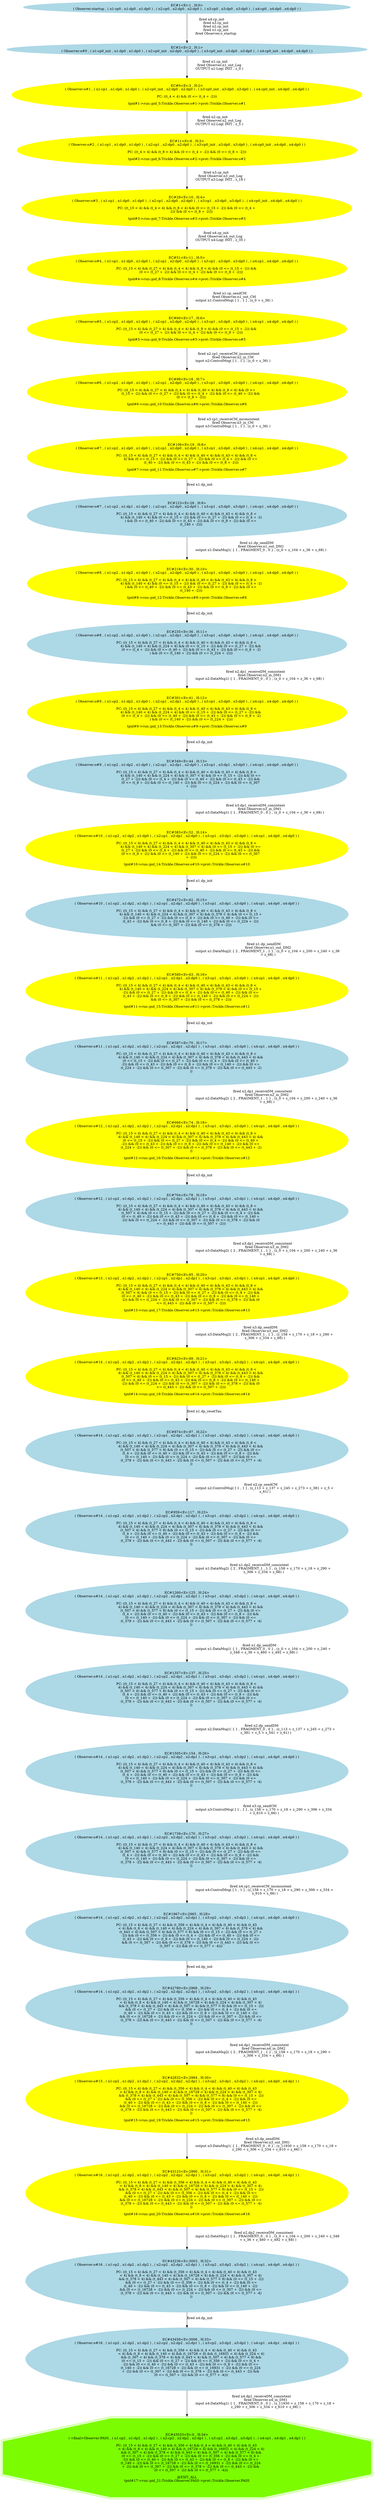 digraph fscn {
EC1 [
	label="EC#1<Ev:1 , H:0>
( Observer:startup , ( n1:cp0 , n1:dp0 , n1:dp0 ) , ( n2:cp0 , n2:dp0 , n2:dp0 ) , ( n3:cp0 , n3:dp0 , n3:dp0 ) , ( n4:cp0 , n4:dp0 , n4:dp0 ) )"
	color=lightblue
	shape=ellipse
	style=filled
]
EC1 -> EC2 [
	label="fired n4.cp_init
	fired n3.cp_init
	fired n2.cp_init
	fired n1.cp_init
	fired Observer.o_startup
	"
]
EC2 [
	label="EC#2<Ev:2 , H:1>
( Observer:o#0 , ( n1:cp0_init , n1:dp0 , n1:dp0 ) , ( n2:cp0_init , n2:dp0 , n2:dp0 ) , ( n3:cp0_init , n3:dp0 , n3:dp0 ) , ( n4:cp0_init , n4:dp0 , n4:dp0 ) )"
	color=lightblue
	shape=ellipse
	style=filled
]
EC2 -> EC6 [
	label="fired n1.cp_init
	fired Observer.n1_out_Log
	OUTPUT n1:Log( INIT , z_0 )
	"
]
EC6 [
	label="EC#6<Ev:3 , H:2>
( Observer:o#1 , ( n1:cp1 , n1:dp0 , n1:dp0 ) , ( n2:cp0_init , n2:dp0 , n2:dp0 ) , ( n3:cp0_init , n3:dp0 , n3:dp0 ) , ( n4:cp0_init , n4:dp0 , n4:dp0 ) )

PC: ((t_4 < 4) && (0 <= (t_4 + -2)))
	
tpid#1->run::pid_5:Trickle.Observer.o#1->prot::Trickle.Observer.o#1"
	color=yellow
	shape=ellipse
	style=filled
]
EC6 -> EC11 [
	label="fired n2.cp_init
	fired Observer.n2_out_Log
	OUTPUT n2:Log( INIT , z_5 )
	"
]
EC11 [
	label="EC#11<Ev:6 , H:3>
( Observer:o#2 , ( n1:cp1 , n1:dp0 , n1:dp0 ) , ( n2:cp1 , n2:dp0 , n2:dp0 ) , ( n3:cp0_init , n3:dp0 , n3:dp0 ) , ( n4:cp0_init , n4:dp0 , n4:dp0 ) )

PC: ((t_4 < 4) && (t_8 < 4) && (0 <= (t_4 + -2)) && (0 <= (t_8 + -2)))
	
tpid#2->run::pid_6:Trickle.Observer.o#2->prot::Trickle.Observer.o#2"
	color=yellow
	shape=ellipse
	style=filled
]
EC11 -> EC28 [
	label="fired n3.cp_init
	fired Observer.n3_out_Log
	OUTPUT n3:Log( INIT , z_18 )
	"
]
EC28 [
	label="EC#28<Ev:10 , H:4>
( Observer:o#3 , ( n1:cp1 , n1:dp0 , n1:dp0 ) , ( n2:cp1 , n2:dp0 , n2:dp0 ) , ( n3:cp1 , n3:dp0 , n3:dp0 ) , ( n4:cp0_init , n4:dp0 , n4:dp0 ) )

PC: ((t_15 < 4) && (t_4 < 4) && (t_8 < 4) && (0 <= (t_15 + -2)) && (0 <= (t_4 + 
	-2)) && (0 <= (t_8 + -2)))
	
tpid#3->run::pid_7:Trickle.Observer.o#3->prot::Trickle.Observer.o#3"
	color=yellow
	shape=ellipse
	style=filled
]
EC28 -> EC51 [
	label="fired n4.cp_init
	fired Observer.n4_out_Log
	OUTPUT n4:Log( INIT , z_35 )
	"
]
EC51 [
	label="EC#51<Ev:11 , H:5>
( Observer:o#4 , ( n1:cp1 , n1:dp0 , n1:dp0 ) , ( n2:cp1 , n2:dp0 , n2:dp0 ) , ( n3:cp1 , n3:dp0 , n3:dp0 ) , ( n4:cp1 , n4:dp0 , n4:dp0 ) )

PC: ((t_15 < 4) && (t_27 < 4) && (t_4 < 4) && (t_8 < 4) && (0 <= (t_15 + -2)) && 
	(0 <= (t_27 + -2)) && (0 <= (t_4 + -2)) && (0 <= (t_8 + -2)))
	
tpid#4->run::pid_8:Trickle.Observer.o#4->prot::Trickle.Observer.o#4"
	color=yellow
	shape=ellipse
	style=filled
]
EC51 -> EC60 [
	label="fired n1.cp_sendCM
	fired Observer.n1_out_CM
	output n1:ControlMsg( [ 1 , 1 ] , (z_0 + z_36) )
	"
]
EC60 [
	label="EC#60<Ev:17 , H:6>
( Observer:o#5 , ( n1:cp2 , n1:dp0 , n1:dp0 ) , ( n2:cp1 , n2:dp0 , n2:dp0 ) , ( n3:cp1 , n3:dp0 , n3:dp0 ) , ( n4:cp1 , n4:dp0 , n4:dp0 ) )

PC: ((t_15 < 4) && (t_27 < 4) && (t_4 < 4) && (t_8 < 4) && (0 <= (t_15 + -2)) && 
	(0 <= (t_27 + -2)) && (0 <= (t_4 + -2)) && (0 <= (t_8 + -2)))
	
tpid#5->run::pid_9:Trickle.Observer.o#5->prot::Trickle.Observer.o#5"
	color=yellow
	shape=ellipse
	style=filled
]
EC60 -> EC98 [
	label="fired n2.cp1_receiveCM_inconsistent
	fired Observer.n2_in_CM
	input n2:ControlMsg( [ 1 , 1 ] , (z_0 + z_36) )
	"
]
EC98 [
	label="EC#98<Ev:18 , H:7>
( Observer:o#6 , ( n1:cp2 , n1:dp0 , n1:dp0 ) , ( n2:cp1 , n2:dp0 , n2:dp0 ) , ( n3:cp1 , n3:dp0 , n3:dp0 ) , ( n4:cp1 , n4:dp0 , n4:dp0 ) )

PC: ((t_15 < 4) && (t_27 < 4) && (t_4 < 4) && (t_40 < 4) && (t_8 < 4) && (0 <= 
	(t_15 + -2)) && (0 <= (t_27 + -2)) && (0 <= (t_4 + -2)) && (0 <= (t_40 + -2)) && 
	(0 <= (t_8 + -2)))
	
tpid#6->run::pid_10:Trickle.Observer.o#6->prot::Trickle.Observer.o#6"
	color=yellow
	shape=ellipse
	style=filled
]
EC98 -> EC106 [
	label="fired n3.cp1_receiveCM_inconsistent
	fired Observer.n3_in_CM
	input n3:ControlMsg( [ 1 , 1 ] , (z_0 + z_36) )
	"
]
EC106 [
	label="EC#106<Ev:19 , H:8>
( Observer:o#7 , ( n1:cp2 , n1:dp0 , n1:dp0 ) , ( n2:cp1 , n2:dp0 , n2:dp0 ) , ( n3:cp1 , n3:dp0 , n3:dp0 ) , ( n4:cp1 , n4:dp0 , n4:dp0 ) )

PC: ((t_15 < 4) && (t_27 < 4) && (t_4 < 4) && (t_40 < 4) && (t_43 < 4) && (t_8 < 
	4) && (0 <= (t_15 + -2)) && (0 <= (t_27 + -2)) && (0 <= (t_4 + -2)) && (0 <= 
	(t_40 + -2)) && (0 <= (t_43 + -2)) && (0 <= (t_8 + -2)))
	
tpid#7->run::pid_11:Trickle.Observer.o#7->prot::Trickle.Observer.o#7"
	color=yellow
	shape=ellipse
	style=filled
]
EC106 -> EC123 [
	label="fired n1.dp_init
	"
]
EC123 [
	label="EC#123<Ev:28 , H:9>
( Observer:o#7 , ( n1:cp2 , n1:dp1 , n1:dp0 ) , ( n2:cp1 , n2:dp0 , n2:dp0 ) , ( n3:cp1 , n3:dp0 , n3:dp0 ) , ( n4:cp1 , n4:dp0 , n4:dp0 ) )

PC: ((t_15 < 4) && (t_27 < 4) && (t_4 < 4) && (t_40 < 4) && (t_43 < 4) && (t_8 < 
	4) && (t_140 < 4) && (0 <= (t_15 + -2)) && (0 <= (t_27 + -2)) && (0 <= (t_4 + -2)
	) && (0 <= (t_40 + -2)) && (0 <= (t_43 + -2)) && (0 <= (t_8 + -2)) && (0 <= 
	(t_140 + -2)))
	"
	color=lightblue
	shape=ellipse
	style=filled
]
EC123 -> EC218 [
	label="fired n1.dp_sendDM
	fired Observer.n1_out_DM1
	output n1:DataMsg1( { 1 , FRAGMENT_0 , 0 } , (z_0 + z_104 + z_36 + z_68) )
	"
]
EC218 [
	label="EC#218<Ev:30 , H:10>
( Observer:o#8 , ( n1:cp2 , n1:dp2 , n1:dp0 ) , ( n2:cp1 , n2:dp0 , n2:dp0 ) , ( n3:cp1 , n3:dp0 , n3:dp0 ) , ( n4:cp1 , n4:dp0 , n4:dp0 ) )

PC: ((t_15 < 4) && (t_27 < 4) && (t_4 < 4) && (t_40 < 4) && (t_43 < 4) && (t_8 < 
	4) && (t_140 < 4) && (0 <= (t_15 + -2)) && (0 <= (t_27 + -2)) && (0 <= (t_4 + -2)
	) && (0 <= (t_40 + -2)) && (0 <= (t_43 + -2)) && (0 <= (t_8 + -2)) && (0 <= 
	(t_140 + -2)))
	
tpid#8->run::pid_12:Trickle.Observer.o#8->prot::Trickle.Observer.o#8"
	color=yellow
	shape=ellipse
	style=filled
]
EC218 -> EC235 [
	label="fired n2.dp_init
	"
]
EC235 [
	label="EC#235<Ev:36 , H:11>
( Observer:o#8 , ( n1:cp2 , n1:dp2 , n1:dp0 ) , ( n2:cp1 , n2:dp1 , n2:dp0 ) , ( n3:cp1 , n3:dp0 , n3:dp0 ) , ( n4:cp1 , n4:dp0 , n4:dp0 ) )

PC: ((t_15 < 4) && (t_27 < 4) && (t_4 < 4) && (t_40 < 4) && (t_43 < 4) && (t_8 < 
	4) && (t_140 < 4) && (t_224 < 4) && (0 <= (t_15 + -2)) && (0 <= (t_27 + -2)) && 
	(0 <= (t_4 + -2)) && (0 <= (t_40 + -2)) && (0 <= (t_43 + -2)) && (0 <= (t_8 + -2)
	) && (0 <= (t_140 + -2)) && (0 <= (t_224 + -2)))
	"
	color=lightblue
	shape=ellipse
	style=filled
]
EC235 -> EC301 [
	label="fired n2.dp1_receiveDM_consistent
	fired Observer.n2_in_DM1
	input n2:DataMsg1( { 1 , FRAGMENT_0 , 0 } , (z_0 + z_104 + z_36 + z_68) )
	"
]
EC301 [
	label="EC#301<Ev:41 , H:12>
( Observer:o#9 , ( n1:cp2 , n1:dp2 , n1:dp0 ) , ( n2:cp1 , n2:dp1 , n2:dp0 ) , ( n3:cp1 , n3:dp0 , n3:dp0 ) , ( n4:cp1 , n4:dp0 , n4:dp0 ) )

PC: ((t_15 < 4) && (t_27 < 4) && (t_4 < 4) && (t_40 < 4) && (t_43 < 4) && (t_8 < 
	4) && (t_140 < 4) && (t_224 < 4) && (0 <= (t_15 + -2)) && (0 <= (t_27 + -2)) && 
	(0 <= (t_4 + -2)) && (0 <= (t_40 + -2)) && (0 <= (t_43 + -2)) && (0 <= (t_8 + -2)
	) && (0 <= (t_140 + -2)) && (0 <= (t_224 + -2)))
	
tpid#9->run::pid_13:Trickle.Observer.o#9->prot::Trickle.Observer.o#9"
	color=yellow
	shape=ellipse
	style=filled
]
EC301 -> EC349 [
	label="fired n3.dp_init
	"
]
EC349 [
	label="EC#349<Ev:44 , H:13>
( Observer:o#9 , ( n1:cp2 , n1:dp2 , n1:dp0 ) , ( n2:cp1 , n2:dp1 , n2:dp0 ) , ( n3:cp1 , n3:dp1 , n3:dp0 ) , ( n4:cp1 , n4:dp0 , n4:dp0 ) )

PC: ((t_15 < 4) && (t_27 < 4) && (t_4 < 4) && (t_40 < 4) && (t_43 < 4) && (t_8 < 
	4) && (t_140 < 4) && (t_224 < 4) && (t_307 < 4) && (0 <= (t_15 + -2)) && (0 <= 
	(t_27 + -2)) && (0 <= (t_4 + -2)) && (0 <= (t_40 + -2)) && (0 <= (t_43 + -2)) && 
	(0 <= (t_8 + -2)) && (0 <= (t_140 + -2)) && (0 <= (t_224 + -2)) && (0 <= (t_307 
	+ -2)))
	"
	color=lightblue
	shape=ellipse
	style=filled
]
EC349 -> EC383 [
	label="fired n3.dp1_receiveDM_consistent
	fired Observer.n3_in_DM1
	input n3:DataMsg1( { 1 , FRAGMENT_0 , 0 } , (z_0 + z_104 + z_36 + z_68) )
	"
]
EC383 [
	label="EC#383<Ev:52 , H:14>
( Observer:o#10 , ( n1:cp2 , n1:dp2 , n1:dp0 ) , ( n2:cp1 , n2:dp1 , n2:dp0 ) , ( n3:cp1 , n3:dp1 , n3:dp0 ) , ( n4:cp1 , n4:dp0 , n4:dp0 ) )

PC: ((t_15 < 4) && (t_27 < 4) && (t_4 < 4) && (t_40 < 4) && (t_43 < 4) && (t_8 < 
	4) && (t_140 < 4) && (t_224 < 4) && (t_307 < 4) && (0 <= (t_15 + -2)) && (0 <= 
	(t_27 + -2)) && (0 <= (t_4 + -2)) && (0 <= (t_40 + -2)) && (0 <= (t_43 + -2)) && 
	(0 <= (t_8 + -2)) && (0 <= (t_140 + -2)) && (0 <= (t_224 + -2)) && (0 <= (t_307 
	+ -2)))
	
tpid#10->run::pid_14:Trickle.Observer.o#10->prot::Trickle.Observer.o#10"
	color=yellow
	shape=ellipse
	style=filled
]
EC383 -> EC472 [
	label="fired n1.dp_init
	"
]
EC472 [
	label="EC#472<Ev:62 , H:15>
( Observer:o#10 , ( n1:cp2 , n1:dp2 , n1:dp1 ) , ( n2:cp1 , n2:dp1 , n2:dp0 ) , ( n3:cp1 , n3:dp1 , n3:dp0 ) , ( n4:cp1 , n4:dp0 , n4:dp0 ) )

PC: ((t_15 < 4) && (t_27 < 4) && (t_4 < 4) && (t_40 < 4) && (t_43 < 4) && (t_8 < 
	4) && (t_140 < 4) && (t_224 < 4) && (t_307 < 4) && (t_378 < 4) && (0 <= (t_15 + 
	-2)) && (0 <= (t_27 + -2)) && (0 <= (t_4 + -2)) && (0 <= (t_40 + -2)) && (0 <= 
	(t_43 + -2)) && (0 <= (t_8 + -2)) && (0 <= (t_140 + -2)) && (0 <= (t_224 + -2)) 
	&& (0 <= (t_307 + -2)) && (0 <= (t_378 + -2)))
	"
	color=lightblue
	shape=ellipse
	style=filled
]
EC472 -> EC580 [
	label="fired n1.dp_sendDM
	fired Observer.n1_out_DM2
	output n1:DataMsg2( { 2 , FRAGMENT_1 , 1 } , (z_0 + z_104 + z_200 + z_240 + z_36 
	+ z_68) )
	"
]
EC580 [
	label="EC#580<Ev:63 , H:16>
( Observer:o#11 , ( n1:cp2 , n1:dp2 , n1:dp2 ) , ( n2:cp1 , n2:dp1 , n2:dp0 ) , ( n3:cp1 , n3:dp1 , n3:dp0 ) , ( n4:cp1 , n4:dp0 , n4:dp0 ) )

PC: ((t_15 < 4) && (t_27 < 4) && (t_4 < 4) && (t_40 < 4) && (t_43 < 4) && (t_8 < 
	4) && (t_140 < 4) && (t_224 < 4) && (t_307 < 4) && (t_378 < 4) && (0 <= (t_15 + 
	-2)) && (0 <= (t_27 + -2)) && (0 <= (t_4 + -2)) && (0 <= (t_40 + -2)) && (0 <= 
	(t_43 + -2)) && (0 <= (t_8 + -2)) && (0 <= (t_140 + -2)) && (0 <= (t_224 + -2)) 
	&& (0 <= (t_307 + -2)) && (0 <= (t_378 + -2)))
	
tpid#11->run::pid_15:Trickle.Observer.o#11->prot::Trickle.Observer.o#11"
	color=yellow
	shape=ellipse
	style=filled
]
EC580 -> EC587 [
	label="fired n2.dp_init
	"
]
EC587 [
	label="EC#587<Ev:70 , H:17>
( Observer:o#11 , ( n1:cp2 , n1:dp2 , n1:dp2 ) , ( n2:cp1 , n2:dp1 , n2:dp1 ) , ( n3:cp1 , n3:dp1 , n3:dp0 ) , ( n4:cp1 , n4:dp0 , n4:dp0 ) )

PC: ((t_15 < 4) && (t_27 < 4) && (t_4 < 4) && (t_40 < 4) && (t_43 < 4) && (t_8 < 
	4) && (t_140 < 4) && (t_224 < 4) && (t_307 < 4) && (t_378 < 4) && (t_443 < 4) && 
	(0 <= (t_15 + -2)) && (0 <= (t_27 + -2)) && (0 <= (t_4 + -2)) && (0 <= (t_40 + 
	-2)) && (0 <= (t_43 + -2)) && (0 <= (t_8 + -2)) && (0 <= (t_140 + -2)) && (0 <= 
	(t_224 + -2)) && (0 <= (t_307 + -2)) && (0 <= (t_378 + -2)) && (0 <= (t_443 + -2)
	))
	"
	color=lightblue
	shape=ellipse
	style=filled
]
EC587 -> EC666 [
	label="fired n2.dp1_receiveDM_consistent
	fired Observer.n2_in_DM2
	input n2:DataMsg2( { 2 , FRAGMENT_1 , 1 } , (z_0 + z_104 + z_200 + z_240 + z_36 
	+ z_68) )
	"
]
EC666 [
	label="EC#666<Ev:74 , H:18>
( Observer:o#12 , ( n1:cp2 , n1:dp2 , n1:dp2 ) , ( n2:cp1 , n2:dp1 , n2:dp1 ) , ( n3:cp1 , n3:dp1 , n3:dp0 ) , ( n4:cp1 , n4:dp0 , n4:dp0 ) )

PC: ((t_15 < 4) && (t_27 < 4) && (t_4 < 4) && (t_40 < 4) && (t_43 < 4) && (t_8 < 
	4) && (t_140 < 4) && (t_224 < 4) && (t_307 < 4) && (t_378 < 4) && (t_443 < 4) && 
	(0 <= (t_15 + -2)) && (0 <= (t_27 + -2)) && (0 <= (t_4 + -2)) && (0 <= (t_40 + 
	-2)) && (0 <= (t_43 + -2)) && (0 <= (t_8 + -2)) && (0 <= (t_140 + -2)) && (0 <= 
	(t_224 + -2)) && (0 <= (t_307 + -2)) && (0 <= (t_378 + -2)) && (0 <= (t_443 + -2)
	))
	
tpid#12->run::pid_16:Trickle.Observer.o#12->prot::Trickle.Observer.o#12"
	color=yellow
	shape=ellipse
	style=filled
]
EC666 -> EC704 [
	label="fired n3.dp_init
	"
]
EC704 [
	label="EC#704<Ev:78 , H:19>
( Observer:o#12 , ( n1:cp2 , n1:dp2 , n1:dp2 ) , ( n2:cp1 , n2:dp1 , n2:dp1 ) , ( n3:cp1 , n3:dp1 , n3:dp1 ) , ( n4:cp1 , n4:dp0 , n4:dp0 ) )

PC: ((t_15 < 4) && (t_27 < 4) && (t_4 < 4) && (t_40 < 4) && (t_43 < 4) && (t_8 < 
	4) && (t_140 < 4) && (t_224 < 4) && (t_307 < 4) && (t_378 < 4) && (t_443 < 4) && 
	(t_507 < 4) && (0 <= (t_15 + -2)) && (0 <= (t_27 + -2)) && (0 <= (t_4 + -2)) && 
	(0 <= (t_40 + -2)) && (0 <= (t_43 + -2)) && (0 <= (t_8 + -2)) && (0 <= (t_140 + 
	-2)) && (0 <= (t_224 + -2)) && (0 <= (t_307 + -2)) && (0 <= (t_378 + -2)) && (0 
	<= (t_443 + -2)) && (0 <= (t_507 + -2)))
	"
	color=lightblue
	shape=ellipse
	style=filled
]
EC704 -> EC750 [
	label="fired n3.dp1_receiveDM_consistent
	fired Observer.n3_in_DM2
	input n3:DataMsg2( { 2 , FRAGMENT_1 , 1 } , (z_0 + z_104 + z_200 + z_240 + z_36 
	+ z_68) )
	"
]
EC750 [
	label="EC#750<Ev:85 , H:20>
( Observer:o#13 , ( n1:cp2 , n1:dp2 , n1:dp2 ) , ( n2:cp1 , n2:dp1 , n2:dp1 ) , ( n3:cp1 , n3:dp1 , n3:dp1 ) , ( n4:cp1 , n4:dp0 , n4:dp0 ) )

PC: ((t_15 < 4) && (t_27 < 4) && (t_4 < 4) && (t_40 < 4) && (t_43 < 4) && (t_8 < 
	4) && (t_140 < 4) && (t_224 < 4) && (t_307 < 4) && (t_378 < 4) && (t_443 < 4) && 
	(t_507 < 4) && (0 <= (t_15 + -2)) && (0 <= (t_27 + -2)) && (0 <= (t_4 + -2)) && 
	(0 <= (t_40 + -2)) && (0 <= (t_43 + -2)) && (0 <= (t_8 + -2)) && (0 <= (t_140 + 
	-2)) && (0 <= (t_224 + -2)) && (0 <= (t_307 + -2)) && (0 <= (t_378 + -2)) && (0 
	<= (t_443 + -2)) && (0 <= (t_507 + -2)))
	
tpid#13->run::pid_17:Trickle.Observer.o#13->prot::Trickle.Observer.o#13"
	color=yellow
	shape=ellipse
	style=filled
]
EC750 -> EC823 [
	label="fired n3.dp_sendDM
	fired Observer.n3_out_DM2
	output n3:DataMsg2( { 2 , FRAGMENT_1 , 1 } , (z_158 + z_170 + z_18 + z_290 + 
	z_306 + z_334 + z_66) )
	"
]
EC823 [
	label="EC#823<Ev:89 , H:21>
( Observer:o#14 , ( n1:cp2 , n1:dp2 , n1:dp2 ) , ( n2:cp1 , n2:dp1 , n2:dp1 ) , ( n3:cp1 , n3:dp1 , n3:dp2 ) , ( n4:cp1 , n4:dp0 , n4:dp0 ) )

PC: ((t_15 < 4) && (t_27 < 4) && (t_4 < 4) && (t_40 < 4) && (t_43 < 4) && (t_8 < 
	4) && (t_140 < 4) && (t_224 < 4) && (t_307 < 4) && (t_378 < 4) && (t_443 < 4) && 
	(t_507 < 4) && (0 <= (t_15 + -2)) && (0 <= (t_27 + -2)) && (0 <= (t_4 + -2)) && 
	(0 <= (t_40 + -2)) && (0 <= (t_43 + -2)) && (0 <= (t_8 + -2)) && (0 <= (t_140 + 
	-2)) && (0 <= (t_224 + -2)) && (0 <= (t_307 + -2)) && (0 <= (t_378 + -2)) && (0 
	<= (t_443 + -2)) && (0 <= (t_507 + -2)))
	
tpid#14->run::pid_18:Trickle.Observer.o#14->prot::Trickle.Observer.o#14"
	color=yellow
	shape=ellipse
	style=filled
]
EC823 -> EC874 [
	label="fired n1.dp_resetTau
	"
]
EC874 [
	label="EC#874<Ev:97 , H:22>
( Observer:o#14 , ( n1:cp2 , n1:dp1 , n1:dp2 ) , ( n2:cp1 , n2:dp1 , n2:dp1 ) , ( n3:cp1 , n3:dp1 , n3:dp2 ) , ( n4:cp1 , n4:dp0 , n4:dp0 ) )

PC: ((t_15 < 4) && (t_27 < 4) && (t_4 < 4) && (t_40 < 4) && (t_43 < 4) && (t_8 < 
	4) && (t_140 < 4) && (t_224 < 4) && (t_307 < 4) && (t_378 < 4) && (t_443 < 4) && 
	(t_507 < 4) && (t_577 < 8) && (0 <= (t_15 + -2)) && (0 <= (t_27 + -2)) && (0 <= 
	(t_4 + -2)) && (0 <= (t_40 + -2)) && (0 <= (t_43 + -2)) && (0 <= (t_8 + -2)) && 
	(0 <= (t_140 + -2)) && (0 <= (t_224 + -2)) && (0 <= (t_307 + -2)) && (0 <= 
	(t_378 + -2)) && (0 <= (t_443 + -2)) && (0 <= (t_507 + -2)) && (0 <= (t_577 + -4)
	))
	"
	color=lightblue
	shape=ellipse
	style=filled
]
EC874 -> EC959 [
	label="fired n2.cp_sendCM
	output n2:ControlMsg( [ 1 , 1 ] , (z_113 + z_137 + z_245 + z_273 + z_381 + z_5 + 
	z_61) )
	"
]
EC959 [
	label="EC#959<Ev:117 , H:23>
( Observer:o#14 , ( n1:cp2 , n1:dp1 , n1:dp2 ) , ( n2:cp2 , n2:dp1 , n2:dp1 ) , ( n3:cp1 , n3:dp1 , n3:dp2 ) , ( n4:cp1 , n4:dp0 , n4:dp0 ) )

PC: ((t_15 < 4) && (t_27 < 4) && (t_4 < 4) && (t_40 < 4) && (t_43 < 4) && (t_8 < 
	4) && (t_140 < 4) && (t_224 < 4) && (t_307 < 4) && (t_378 < 4) && (t_443 < 4) && 
	(t_507 < 4) && (t_577 < 8) && (0 <= (t_15 + -2)) && (0 <= (t_27 + -2)) && (0 <= 
	(t_4 + -2)) && (0 <= (t_40 + -2)) && (0 <= (t_43 + -2)) && (0 <= (t_8 + -2)) && 
	(0 <= (t_140 + -2)) && (0 <= (t_224 + -2)) && (0 <= (t_307 + -2)) && (0 <= 
	(t_378 + -2)) && (0 <= (t_443 + -2)) && (0 <= (t_507 + -2)) && (0 <= (t_577 + -4)
	))
	"
	color=lightblue
	shape=ellipse
	style=filled
]
EC959 -> EC1260 [
	label="fired n1.dp2_receiveDM_consistent
	input n1:DataMsg2( { 2 , FRAGMENT_1 , 1 } , (z_158 + z_170 + z_18 + z_290 + 
	z_306 + z_334 + z_66) )
	"
]
EC1260 [
	label="EC#1260<Ev:125 , H:24>
( Observer:o#14 , ( n1:cp2 , n1:dp1 , n1:dp2 ) , ( n2:cp2 , n2:dp1 , n2:dp1 ) , ( n3:cp1 , n3:dp1 , n3:dp2 ) , ( n4:cp1 , n4:dp0 , n4:dp0 ) )

PC: ((t_15 < 4) && (t_27 < 4) && (t_4 < 4) && (t_40 < 4) && (t_43 < 4) && (t_8 < 
	4) && (t_140 < 4) && (t_224 < 4) && (t_307 < 4) && (t_378 < 4) && (t_443 < 4) && 
	(t_507 < 4) && (t_577 < 8) && (0 <= (t_15 + -2)) && (0 <= (t_27 + -2)) && (0 <= 
	(t_4 + -2)) && (0 <= (t_40 + -2)) && (0 <= (t_43 + -2)) && (0 <= (t_8 + -2)) && 
	(0 <= (t_140 + -2)) && (0 <= (t_224 + -2)) && (0 <= (t_307 + -2)) && (0 <= 
	(t_378 + -2)) && (0 <= (t_443 + -2)) && (0 <= (t_507 + -2)) && (0 <= (t_577 + -4)
	))
	"
	color=lightblue
	shape=ellipse
	style=filled
]
EC1260 -> EC1357 [
	label="fired n1.dp_sendDM
	output n1:DataMsg1( { 1 , FRAGMENT_0 , 0 } , (z_0 + z_104 + z_200 + z_240 + 
	z_348 + z_36 + z_460 + z_492 + z_68) )
	"
]
EC1357 [
	label="EC#1357<Ev:137 , H:25>
( Observer:o#14 , ( n1:cp2 , n1:dp2 , n1:dp2 ) , ( n2:cp2 , n2:dp1 , n2:dp1 ) , ( n3:cp1 , n3:dp1 , n3:dp2 ) , ( n4:cp1 , n4:dp0 , n4:dp0 ) )

PC: ((t_15 < 4) && (t_27 < 4) && (t_4 < 4) && (t_40 < 4) && (t_43 < 4) && (t_8 < 
	4) && (t_140 < 4) && (t_224 < 4) && (t_307 < 4) && (t_378 < 4) && (t_443 < 4) && 
	(t_507 < 4) && (t_577 < 8) && (0 <= (t_15 + -2)) && (0 <= (t_27 + -2)) && (0 <= 
	(t_4 + -2)) && (0 <= (t_40 + -2)) && (0 <= (t_43 + -2)) && (0 <= (t_8 + -2)) && 
	(0 <= (t_140 + -2)) && (0 <= (t_224 + -2)) && (0 <= (t_307 + -2)) && (0 <= 
	(t_378 + -2)) && (0 <= (t_443 + -2)) && (0 <= (t_507 + -2)) && (0 <= (t_577 + -4)
	))
	"
	color=lightblue
	shape=ellipse
	style=filled
]
EC1357 -> EC1505 [
	label="fired n2.dp_sendDM
	output n2:DataMsg1( { 1 , FRAGMENT_0 , 0 } , (z_113 + z_137 + z_245 + z_273 + 
	z_381 + z_5 + z_541 + z_61) )
	"
]
EC1505 [
	label="EC#1505<Ev:154 , H:26>
( Observer:o#14 , ( n1:cp2 , n1:dp2 , n1:dp2 ) , ( n2:cp2 , n2:dp2 , n2:dp1 ) , ( n3:cp1 , n3:dp1 , n3:dp2 ) , ( n4:cp1 , n4:dp0 , n4:dp0 ) )

PC: ((t_15 < 4) && (t_27 < 4) && (t_4 < 4) && (t_40 < 4) && (t_43 < 4) && (t_8 < 
	4) && (t_140 < 4) && (t_224 < 4) && (t_307 < 4) && (t_378 < 4) && (t_443 < 4) && 
	(t_507 < 4) && (t_577 < 8) && (0 <= (t_15 + -2)) && (0 <= (t_27 + -2)) && (0 <= 
	(t_4 + -2)) && (0 <= (t_40 + -2)) && (0 <= (t_43 + -2)) && (0 <= (t_8 + -2)) && 
	(0 <= (t_140 + -2)) && (0 <= (t_224 + -2)) && (0 <= (t_307 + -2)) && (0 <= 
	(t_378 + -2)) && (0 <= (t_443 + -2)) && (0 <= (t_507 + -2)) && (0 <= (t_577 + -4)
	))
	"
	color=lightblue
	shape=ellipse
	style=filled
]
EC1505 -> EC1739 [
	label="fired n3.cp_sendCM
	output n3:ControlMsg( [ 1 , 1 ] , (z_158 + z_170 + z_18 + z_290 + z_306 + z_334 
	+ z_610 + z_66) )
	"
]
EC1739 [
	label="EC#1739<Ev:170 , H:27>
( Observer:o#14 , ( n1:cp2 , n1:dp2 , n1:dp2 ) , ( n2:cp2 , n2:dp2 , n2:dp1 ) , ( n3:cp2 , n3:dp1 , n3:dp2 ) , ( n4:cp1 , n4:dp0 , n4:dp0 ) )

PC: ((t_15 < 4) && (t_27 < 4) && (t_4 < 4) && (t_40 < 4) && (t_43 < 4) && (t_8 < 
	4) && (t_140 < 4) && (t_224 < 4) && (t_307 < 4) && (t_378 < 4) && (t_443 < 4) && 
	(t_507 < 4) && (t_577 < 8) && (0 <= (t_15 + -2)) && (0 <= (t_27 + -2)) && (0 <= 
	(t_4 + -2)) && (0 <= (t_40 + -2)) && (0 <= (t_43 + -2)) && (0 <= (t_8 + -2)) && 
	(0 <= (t_140 + -2)) && (0 <= (t_224 + -2)) && (0 <= (t_307 + -2)) && (0 <= 
	(t_378 + -2)) && (0 <= (t_443 + -2)) && (0 <= (t_507 + -2)) && (0 <= (t_577 + -4)
	))
	"
	color=lightblue
	shape=ellipse
	style=filled
]
EC1739 -> EC1967 [
	label="fired n4.cp1_receiveCM_inconsistent
	input n4:ControlMsg( [ 1 , 1 ] , (z_158 + z_170 + z_18 + z_290 + z_306 + z_334 + 
	z_610 + z_66) )
	"
]
EC1967 [
	label="EC#1967<Ev:2965 , H:28>
( Observer:o#14 , ( n1:cp2 , n1:dp2 , n1:dp2 ) , ( n2:cp2 , n2:dp2 , n2:dp1 ) , ( n3:cp2 , n3:dp1 , n3:dp2 ) , ( n4:cp1 , n4:dp0 , n4:dp0 ) )

PC: ((t_15 < 4) && (t_27 < 4) && (t_356 < 4) && (t_4 < 4) && (t_40 < 4) && (t_43 
	< 4) && (t_8 < 4) && (t_140 < 4) && (t_224 < 4) && (t_307 < 4) && (t_378 < 4) && 
	(t_443 < 4) && (t_507 < 4) && (t_577 < 8) && (0 <= (t_15 + -2)) && (0 <= (t_27 + 
	-2)) && (0 <= (t_356 + -2)) && (0 <= (t_4 + -2)) && (0 <= (t_40 + -2)) && (0 <= 
	(t_43 + -2)) && (0 <= (t_8 + -2)) && (0 <= (t_140 + -2)) && (0 <= (t_224 + -2)) 
	&& (0 <= (t_307 + -2)) && (0 <= (t_378 + -2)) && (0 <= (t_443 + -2)) && (0 <= 
	(t_507 + -2)) && (0 <= (t_577 + -4)))
	"
	color=lightblue
	shape=ellipse
	style=filled
]
EC1967 -> EC42780 [
	label="fired n4.dp_init
	"
]
EC42780 [
	label="EC#42780<Ev:2968 , H:29>
( Observer:o#14 , ( n1:cp2 , n1:dp2 , n1:dp2 ) , ( n2:cp2 , n2:dp2 , n2:dp1 ) , ( n3:cp2 , n3:dp1 , n3:dp2 ) , ( n4:cp1 , n4:dp0 , n4:dp1 ) )

PC: ((t_15 < 4) && (t_27 < 4) && (t_356 < 4) && (t_4 < 4) && (t_40 < 4) && (t_43 
	< 4) && (t_8 < 4) && (t_140 < 4) && (t_16728 < 4) && (t_224 < 4) && (t_307 < 4) 
	&& (t_378 < 4) && (t_443 < 4) && (t_507 < 4) && (t_577 < 8) && (0 <= (t_15 + -2))
	 && (0 <= (t_27 + -2)) && (0 <= (t_356 + -2)) && (0 <= (t_4 + -2)) && (0 <= 
	(t_40 + -2)) && (0 <= (t_43 + -2)) && (0 <= (t_8 + -2)) && (0 <= (t_140 + -2)) 
	&& (0 <= (t_16728 + -2)) && (0 <= (t_224 + -2)) && (0 <= (t_307 + -2)) && (0 <= 
	(t_378 + -2)) && (0 <= (t_443 + -2)) && (0 <= (t_507 + -2)) && (0 <= (t_577 + -4)
	))
	"
	color=lightblue
	shape=ellipse
	style=filled
]
EC42780 -> EC42832 [
	label="fired n4.dp1_receiveDM_consistent
	fired Observer.n4_in_DM2
	input n4:DataMsg2( { 2 , FRAGMENT_1 , 1 } , (z_158 + z_170 + z_18 + z_290 + 
	z_306 + z_334 + z_66) )
	"
]
EC42832 [
	label="EC#42832<Ev:2984 , H:30>
( Observer:o#15 , ( n1:cp2 , n1:dp2 , n1:dp2 ) , ( n2:cp2 , n2:dp2 , n2:dp1 ) , ( n3:cp2 , n3:dp1 , n3:dp2 ) , ( n4:cp1 , n4:dp0 , n4:dp1 ) )

PC: ((t_15 < 4) && (t_27 < 4) && (t_356 < 4) && (t_4 < 4) && (t_40 < 4) && (t_43 
	< 4) && (t_8 < 4) && (t_140 < 4) && (t_16728 < 4) && (t_224 < 4) && (t_307 < 4) 
	&& (t_378 < 4) && (t_443 < 4) && (t_507 < 4) && (t_577 < 8) && (0 <= (t_15 + -2))
	 && (0 <= (t_27 + -2)) && (0 <= (t_356 + -2)) && (0 <= (t_4 + -2)) && (0 <= 
	(t_40 + -2)) && (0 <= (t_43 + -2)) && (0 <= (t_8 + -2)) && (0 <= (t_140 + -2)) 
	&& (0 <= (t_16728 + -2)) && (0 <= (t_224 + -2)) && (0 <= (t_307 + -2)) && (0 <= 
	(t_378 + -2)) && (0 <= (t_443 + -2)) && (0 <= (t_507 + -2)) && (0 <= (t_577 + -4)
	))
	
tpid#15->run::pid_19:Trickle.Observer.o#15->prot::Trickle.Observer.o#15"
	color=yellow
	shape=ellipse
	style=filled
]
EC42832 -> EC43123 [
	label="fired n3.dp_sendDM
	fired Observer.n3_out_DM1
	output n3:DataMsg1( { 1 , FRAGMENT_0 , 0 } , (z_11930 + z_158 + z_170 + z_18 + 
	z_290 + z_306 + z_334 + z_610 + z_66) )
	"
]
EC43123 [
	label="EC#43123<Ev:2990 , H:31>
( Observer:o#16 , ( n1:cp2 , n1:dp2 , n1:dp2 ) , ( n2:cp2 , n2:dp2 , n2:dp1 ) , ( n3:cp2 , n3:dp2 , n3:dp2 ) , ( n4:cp1 , n4:dp0 , n4:dp1 ) )

PC: ((t_15 < 4) && (t_27 < 4) && (t_356 < 4) && (t_4 < 4) && (t_40 < 4) && (t_43 
	< 4) && (t_8 < 4) && (t_140 < 4) && (t_16728 < 4) && (t_224 < 4) && (t_307 < 4) 
	&& (t_378 < 4) && (t_443 < 4) && (t_507 < 4) && (t_577 < 8) && (0 <= (t_15 + -2))
	 && (0 <= (t_27 + -2)) && (0 <= (t_356 + -2)) && (0 <= (t_4 + -2)) && (0 <= 
	(t_40 + -2)) && (0 <= (t_43 + -2)) && (0 <= (t_8 + -2)) && (0 <= (t_140 + -2)) 
	&& (0 <= (t_16728 + -2)) && (0 <= (t_224 + -2)) && (0 <= (t_307 + -2)) && (0 <= 
	(t_378 + -2)) && (0 <= (t_443 + -2)) && (0 <= (t_507 + -2)) && (0 <= (t_577 + -4)
	))
	
tpid#16->run::pid_20:Trickle.Observer.o#16->prot::Trickle.Observer.o#16"
	color=yellow
	shape=ellipse
	style=filled
]
EC43123 -> EC43236 [
	label="fired n2.dp2_receiveDM_consistent
	input n2:DataMsg1( { 1 , FRAGMENT_0 , 0 } , (z_0 + z_104 + z_200 + z_240 + z_348 
	+ z_36 + z_460 + z_492 + z_68) )
	"
]
EC43236 [
	label="EC#43236<Ev:3003 , H:32>
( Observer:o#16 , ( n1:cp2 , n1:dp2 , n1:dp2 ) , ( n2:cp2 , n2:dp2 , n2:dp1 ) , ( n3:cp2 , n3:dp2 , n3:dp2 ) , ( n4:cp1 , n4:dp0 , n4:dp1 ) )

PC: ((t_15 < 4) && (t_27 < 4) && (t_356 < 4) && (t_4 < 4) && (t_40 < 4) && (t_43 
	< 4) && (t_8 < 4) && (t_140 < 4) && (t_16728 < 4) && (t_224 < 4) && (t_307 < 4) 
	&& (t_378 < 4) && (t_443 < 4) && (t_507 < 4) && (t_577 < 8) && (0 <= (t_15 + -2))
	 && (0 <= (t_27 + -2)) && (0 <= (t_356 + -2)) && (0 <= (t_4 + -2)) && (0 <= 
	(t_40 + -2)) && (0 <= (t_43 + -2)) && (0 <= (t_8 + -2)) && (0 <= (t_140 + -2)) 
	&& (0 <= (t_16728 + -2)) && (0 <= (t_224 + -2)) && (0 <= (t_307 + -2)) && (0 <= 
	(t_378 + -2)) && (0 <= (t_443 + -2)) && (0 <= (t_507 + -2)) && (0 <= (t_577 + -4)
	))
	"
	color=lightblue
	shape=ellipse
	style=filled
]
EC43236 -> EC43458 [
	label="fired n4.dp_init
	"
]
EC43458 [
	label="EC#43458<Ev:3006 , H:33>
( Observer:o#16 , ( n1:cp2 , n1:dp2 , n1:dp2 ) , ( n2:cp2 , n2:dp2 , n2:dp1 ) , ( n3:cp2 , n3:dp2 , n3:dp2 ) , ( n4:cp1 , n4:dp1 , n4:dp1 ) )

PC: ((t_15 < 4) && (t_27 < 4) && (t_356 < 4) && (t_4 < 4) && (t_40 < 4) && (t_43 
	< 4) && (t_8 < 4) && (t_140 < 4) && (t_16728 < 4) && (t_16931 < 4) && (t_224 < 4)
	 && (t_307 < 4) && (t_378 < 4) && (t_443 < 4) && (t_507 < 4) && (t_577 < 8) && 
	(0 <= (t_15 + -2)) && (0 <= (t_27 + -2)) && (0 <= (t_356 + -2)) && (0 <= (t_4 + 
	-2)) && (0 <= (t_40 + -2)) && (0 <= (t_43 + -2)) && (0 <= (t_8 + -2)) && (0 <= 
	(t_140 + -2)) && (0 <= (t_16728 + -2)) && (0 <= (t_16931 + -2)) && (0 <= (t_224 
	+ -2)) && (0 <= (t_307 + -2)) && (0 <= (t_378 + -2)) && (0 <= (t_443 + -2)) && 
	(0 <= (t_507 + -2)) && (0 <= (t_577 + -4)))
	"
	color=lightblue
	shape=ellipse
	style=filled
]
EC43458 -> EC43533 [
	label="fired n4.dp1_receiveDM_consistent
	fired Observer.n4_in_DM1
	input n4:DataMsg1( { 1 , FRAGMENT_0 , 0 } , (z_11930 + z_158 + z_170 + z_18 + 
	z_290 + z_306 + z_334 + z_610 + z_66) )
	"
]
EC43533 [
	label="EC#43533<Ev:0 , H:34>
( <final>Observer:PASS , ( n1:cp2 , n1:dp2 , n1:dp2 ) , ( n2:cp2 , n2:dp2 , n2:dp1 ) , ( n3:cp2 , n3:dp2 , n3:dp2 ) , ( n4:cp1 , n4:dp1 , n4:dp1 ) )

PC: ((t_15 < 4) && (t_27 < 4) && (t_356 < 4) && (t_4 < 4) && (t_40 < 4) && (t_43 
	< 4) && (t_8 < 4) && (t_140 < 4) && (t_16728 < 4) && (t_16931 < 4) && (t_224 < 4)
	 && (t_307 < 4) && (t_378 < 4) && (t_443 < 4) && (t_507 < 4) && (t_577 < 8) && 
	(0 <= (t_15 + -2)) && (0 <= (t_27 + -2)) && (0 <= (t_356 + -2)) && (0 <= (t_4 + 
	-2)) && (0 <= (t_40 + -2)) && (0 <= (t_43 + -2)) && (0 <= (t_8 + -2)) && (0 <= 
	(t_140 + -2)) && (0 <= (t_16728 + -2)) && (0 <= (t_16931 + -2)) && (0 <= (t_224 
	+ -2)) && (0 <= (t_307 + -2)) && (0 <= (t_378 + -2)) && (0 <= (t_443 + -2)) && 
	(0 <= (t_507 + -2)) && (0 <= (t_577 + -4)))
	
@EXIT_ALL\ntpid#17->run::pid_21:Trickle.Observer.PASS->prot::Trickle.Observer.PASS"
	color=lawngreen
	shape=tripleoctagon
	style=filled
]
}